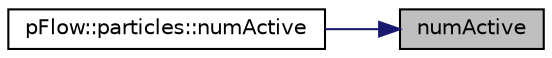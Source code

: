 digraph "numActive"
{
 // LATEX_PDF_SIZE
  edge [fontname="Helvetica",fontsize="10",labelfontname="Helvetica",labelfontsize="10"];
  node [fontname="Helvetica",fontsize="10",shape=record];
  rankdir="RL";
  Node1 [label="numActive",height=0.2,width=0.4,color="black", fillcolor="grey75", style="filled", fontcolor="black",tooltip=" "];
  Node1 -> Node2 [dir="back",color="midnightblue",fontsize="10",style="solid",fontname="Helvetica"];
  Node2 [label="pFlow::particles::numActive",height=0.2,width=0.4,color="black", fillcolor="white", style="filled",URL="$classpFlow_1_1particles.html#a2b5fdb4b295d0f3bf1b91ba12cbfa381",tooltip=" "];
}
